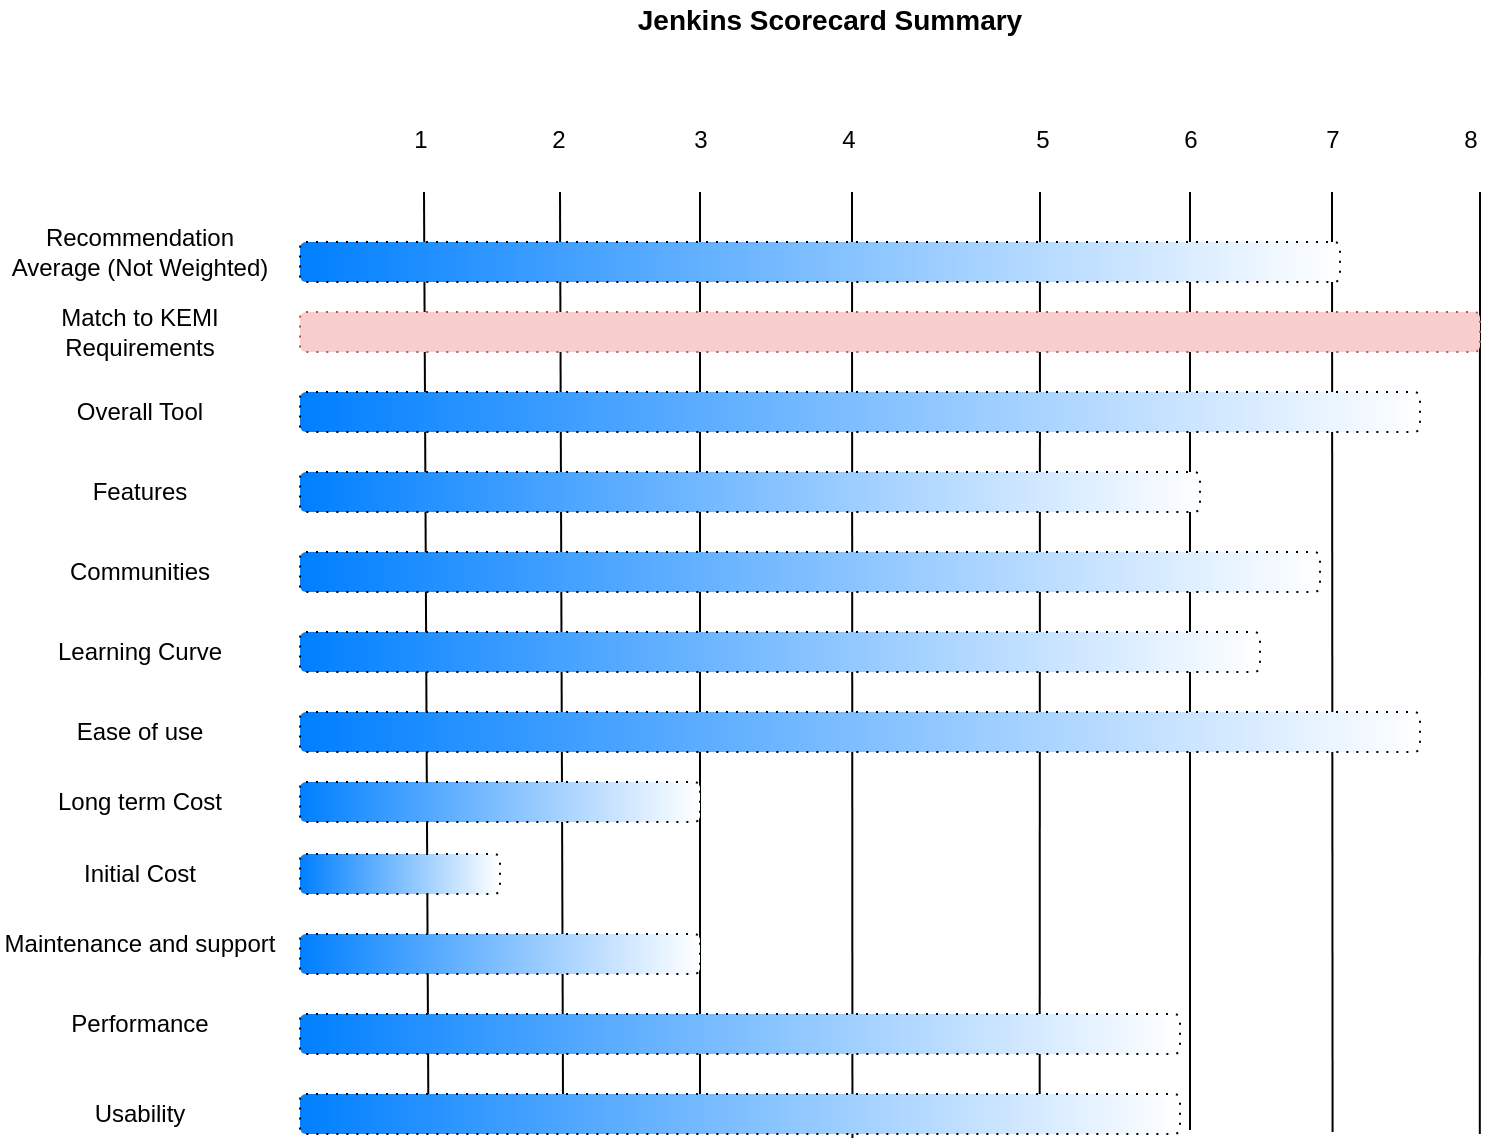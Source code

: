 <mxfile version="14.4.3" type="github">
  <diagram id="1NnK4FntVjuG7IkbfHnp" name="Page-2">
    <mxGraphModel dx="1038" dy="580" grid="1" gridSize="10" guides="1" tooltips="1" connect="1" arrows="1" fold="1" page="1" pageScale="1" pageWidth="850" pageHeight="1100" math="0" shadow="0">
      <root>
        <mxCell id="PYVz5j9ludCQgyBBFUDJ-0" />
        <mxCell id="PYVz5j9ludCQgyBBFUDJ-1" parent="PYVz5j9ludCQgyBBFUDJ-0" />
        <mxCell id="4XuRCM-vg6RH9HbUGs0M-2" value="" style="endArrow=none;html=1;" parent="PYVz5j9ludCQgyBBFUDJ-1" edge="1">
          <mxGeometry width="50" height="50" relative="1" as="geometry">
            <mxPoint x="360" y="586" as="sourcePoint" />
            <mxPoint x="360" y="116" as="targetPoint" />
          </mxGeometry>
        </mxCell>
        <mxCell id="4XuRCM-vg6RH9HbUGs0M-3" value="" style="endArrow=none;html=1;exitX=0.458;exitY=1.15;exitDx=0;exitDy=0;exitPerimeter=0;" parent="PYVz5j9ludCQgyBBFUDJ-1" edge="1">
          <mxGeometry width="50" height="50" relative="1" as="geometry">
            <mxPoint x="436.22" y="589" as="sourcePoint" />
            <mxPoint x="436" y="116" as="targetPoint" />
          </mxGeometry>
        </mxCell>
        <mxCell id="4XuRCM-vg6RH9HbUGs0M-4" value="" style="endArrow=none;html=1;exitX=0.576;exitY=1;exitDx=0;exitDy=0;exitPerimeter=0;" parent="PYVz5j9ludCQgyBBFUDJ-1" edge="1">
          <mxGeometry width="50" height="50" relative="1" as="geometry">
            <mxPoint x="529.84" y="586" as="sourcePoint" />
            <mxPoint x="530" y="116" as="targetPoint" />
          </mxGeometry>
        </mxCell>
        <mxCell id="4XuRCM-vg6RH9HbUGs0M-5" value="" style="endArrow=none;html=1;" parent="PYVz5j9ludCQgyBBFUDJ-1" edge="1">
          <mxGeometry width="50" height="50" relative="1" as="geometry">
            <mxPoint x="605" y="585" as="sourcePoint" />
            <mxPoint x="605" y="116" as="targetPoint" />
          </mxGeometry>
        </mxCell>
        <mxCell id="4XuRCM-vg6RH9HbUGs0M-6" value="" style="endArrow=none;html=1;exitX=0.831;exitY=1;exitDx=0;exitDy=0;exitPerimeter=0;" parent="PYVz5j9ludCQgyBBFUDJ-1" edge="1">
          <mxGeometry width="50" height="50" relative="1" as="geometry">
            <mxPoint x="676.29" y="586" as="sourcePoint" />
            <mxPoint x="676" y="116" as="targetPoint" />
          </mxGeometry>
        </mxCell>
        <mxCell id="4XuRCM-vg6RH9HbUGs0M-7" value="" style="endArrow=none;html=1;exitX=0.949;exitY=1.05;exitDx=0;exitDy=0;exitPerimeter=0;" parent="PYVz5j9ludCQgyBBFUDJ-1" edge="1">
          <mxGeometry width="50" height="50" relative="1" as="geometry">
            <mxPoint x="749.91" y="587" as="sourcePoint" />
            <mxPoint x="750" y="116" as="targetPoint" />
          </mxGeometry>
        </mxCell>
        <mxCell id="4XuRCM-vg6RH9HbUGs0M-1" value="" style="endArrow=none;html=1;exitX=0.299;exitY=0.96;exitDx=0;exitDy=0;exitPerimeter=0;" parent="PYVz5j9ludCQgyBBFUDJ-1" source="vqcHQN7SjWcv624r8UiY-7" edge="1">
          <mxGeometry width="50" height="50" relative="1" as="geometry">
            <mxPoint x="290" y="446" as="sourcePoint" />
            <mxPoint x="290" y="116" as="targetPoint" />
          </mxGeometry>
        </mxCell>
        <mxCell id="4XuRCM-vg6RH9HbUGs0M-0" value="" style="endArrow=none;html=1;exitX=0.146;exitY=1;exitDx=0;exitDy=0;exitPerimeter=0;" parent="PYVz5j9ludCQgyBBFUDJ-1" source="vqcHQN7SjWcv624r8UiY-7" edge="1">
          <mxGeometry width="50" height="50" relative="1" as="geometry">
            <mxPoint x="212" y="589" as="sourcePoint" />
            <mxPoint x="222" y="116" as="targetPoint" />
          </mxGeometry>
        </mxCell>
        <mxCell id="Osk7ziK2DaWPhimZGtd--1" value="" style="rounded=1;whiteSpace=wrap;html=1;labelBackgroundColor=#ffffff;gradientDirection=west;gradientColor=#007FFF;dashed=1;dashPattern=1 4;" parent="PYVz5j9ludCQgyBBFUDJ-1" vertex="1">
          <mxGeometry x="160" y="141" width="520" height="20" as="geometry" />
        </mxCell>
        <mxCell id="Osk7ziK2DaWPhimZGtd--2" value="Match to KEMI Requirements" style="text;html=1;strokeColor=none;fillColor=none;align=center;verticalAlign=middle;whiteSpace=wrap;rounded=0;labelBackgroundColor=#ffffff;" parent="PYVz5j9ludCQgyBBFUDJ-1" vertex="1">
          <mxGeometry x="10" y="171" width="140" height="30" as="geometry" />
        </mxCell>
        <mxCell id="Osk7ziK2DaWPhimZGtd--4" value="Overall Tool" style="text;html=1;strokeColor=none;fillColor=none;align=center;verticalAlign=middle;whiteSpace=wrap;rounded=0;labelBackgroundColor=#ffffff;" parent="PYVz5j9ludCQgyBBFUDJ-1" vertex="1">
          <mxGeometry x="10" y="211" width="140" height="29" as="geometry" />
        </mxCell>
        <mxCell id="Osk7ziK2DaWPhimZGtd--5" value="Communities" style="text;html=1;strokeColor=none;fillColor=none;align=center;verticalAlign=middle;whiteSpace=wrap;rounded=0;labelBackgroundColor=#ffffff;" parent="PYVz5j9ludCQgyBBFUDJ-1" vertex="1">
          <mxGeometry x="10" y="291" width="140" height="30" as="geometry" />
        </mxCell>
        <mxCell id="Osk7ziK2DaWPhimZGtd--6" value="Features" style="text;html=1;strokeColor=none;fillColor=none;align=center;verticalAlign=middle;whiteSpace=wrap;rounded=0;labelBackgroundColor=#ffffff;" parent="PYVz5j9ludCQgyBBFUDJ-1" vertex="1">
          <mxGeometry x="10" y="251" width="140" height="30" as="geometry" />
        </mxCell>
        <mxCell id="Osk7ziK2DaWPhimZGtd--7" value="Learning Curve" style="text;html=1;strokeColor=none;fillColor=none;align=center;verticalAlign=middle;whiteSpace=wrap;rounded=0;labelBackgroundColor=#ffffff;" parent="PYVz5j9ludCQgyBBFUDJ-1" vertex="1">
          <mxGeometry x="10" y="331" width="140" height="30" as="geometry" />
        </mxCell>
        <mxCell id="Osk7ziK2DaWPhimZGtd--8" value="Long term Cost" style="text;html=1;strokeColor=none;fillColor=none;align=center;verticalAlign=middle;whiteSpace=wrap;rounded=0;labelBackgroundColor=#ffffff;" parent="PYVz5j9ludCQgyBBFUDJ-1" vertex="1">
          <mxGeometry x="10" y="406" width="140" height="30" as="geometry" />
        </mxCell>
        <mxCell id="Osk7ziK2DaWPhimZGtd--9" value="Ease of use" style="text;html=1;strokeColor=none;fillColor=none;align=center;verticalAlign=middle;whiteSpace=wrap;rounded=0;labelBackgroundColor=#ffffff;" parent="PYVz5j9ludCQgyBBFUDJ-1" vertex="1">
          <mxGeometry x="10" y="371" width="140" height="30" as="geometry" />
        </mxCell>
        <mxCell id="Osk7ziK2DaWPhimZGtd--10" value="Recommendation Average (Not Weighted)" style="text;html=1;strokeColor=none;fillColor=none;align=center;verticalAlign=middle;whiteSpace=wrap;rounded=0;labelBackgroundColor=#ffffff;" parent="PYVz5j9ludCQgyBBFUDJ-1" vertex="1">
          <mxGeometry x="10" y="131" width="140" height="30" as="geometry" />
        </mxCell>
        <mxCell id="Osk7ziK2DaWPhimZGtd--15" value="" style="rounded=1;whiteSpace=wrap;html=1;labelBackgroundColor=#ffffff;gradientDirection=west;dashed=1;dashPattern=1 4;fillColor=#f8cecc;strokeColor=#b85450;" parent="PYVz5j9ludCQgyBBFUDJ-1" vertex="1">
          <mxGeometry x="160" y="176" width="590" height="20" as="geometry" />
        </mxCell>
        <mxCell id="Osk7ziK2DaWPhimZGtd--16" value="" style="rounded=1;whiteSpace=wrap;html=1;labelBackgroundColor=#ffffff;gradientDirection=west;gradientColor=#007FFF;dashed=1;dashPattern=1 4;" parent="PYVz5j9ludCQgyBBFUDJ-1" vertex="1">
          <mxGeometry x="160" y="216" width="560" height="20" as="geometry" />
        </mxCell>
        <mxCell id="Osk7ziK2DaWPhimZGtd--17" value="" style="rounded=1;whiteSpace=wrap;html=1;labelBackgroundColor=#ffffff;gradientDirection=west;gradientColor=#007FFF;dashed=1;dashPattern=1 4;" parent="PYVz5j9ludCQgyBBFUDJ-1" vertex="1">
          <mxGeometry x="160" y="256" width="450" height="20" as="geometry" />
        </mxCell>
        <mxCell id="Osk7ziK2DaWPhimZGtd--18" value="" style="rounded=1;whiteSpace=wrap;html=1;labelBackgroundColor=#ffffff;gradientDirection=west;gradientColor=#007FFF;dashed=1;dashPattern=1 4;" parent="PYVz5j9ludCQgyBBFUDJ-1" vertex="1">
          <mxGeometry x="160" y="296" width="510" height="20" as="geometry" />
        </mxCell>
        <mxCell id="Osk7ziK2DaWPhimZGtd--19" value="" style="rounded=1;whiteSpace=wrap;html=1;labelBackgroundColor=#ffffff;gradientDirection=west;gradientColor=#007FFF;dashed=1;dashPattern=1 4;" parent="PYVz5j9ludCQgyBBFUDJ-1" vertex="1">
          <mxGeometry x="160" y="336" width="480" height="20" as="geometry" />
        </mxCell>
        <mxCell id="Osk7ziK2DaWPhimZGtd--21" value="" style="rounded=1;whiteSpace=wrap;html=1;labelBackgroundColor=#ffffff;gradientDirection=west;gradientColor=#007FFF;dashed=1;dashPattern=1 4;" parent="PYVz5j9ludCQgyBBFUDJ-1" vertex="1">
          <mxGeometry x="160" y="376" width="560" height="20" as="geometry" />
        </mxCell>
        <mxCell id="Osk7ziK2DaWPhimZGtd--22" value="" style="rounded=1;whiteSpace=wrap;html=1;labelBackgroundColor=#ffffff;gradientDirection=west;gradientColor=#007FFF;dashed=1;dashPattern=1 4;" parent="PYVz5j9ludCQgyBBFUDJ-1" vertex="1">
          <mxGeometry x="160" y="411" width="200" height="20" as="geometry" />
        </mxCell>
        <mxCell id="vqcHQN7SjWcv624r8UiY-0" value="Initial Cost" style="text;html=1;strokeColor=none;fillColor=none;align=center;verticalAlign=middle;whiteSpace=wrap;rounded=0;labelBackgroundColor=#ffffff;" parent="PYVz5j9ludCQgyBBFUDJ-1" vertex="1">
          <mxGeometry x="10" y="442" width="140" height="30" as="geometry" />
        </mxCell>
        <mxCell id="vqcHQN7SjWcv624r8UiY-1" value="Maintenance and support" style="text;html=1;strokeColor=none;fillColor=none;align=center;verticalAlign=middle;whiteSpace=wrap;rounded=0;labelBackgroundColor=#ffffff;" parent="PYVz5j9ludCQgyBBFUDJ-1" vertex="1">
          <mxGeometry x="10" y="477" width="140" height="30" as="geometry" />
        </mxCell>
        <mxCell id="vqcHQN7SjWcv624r8UiY-2" value="Performance" style="text;html=1;strokeColor=none;fillColor=none;align=center;verticalAlign=middle;whiteSpace=wrap;rounded=0;labelBackgroundColor=#ffffff;" parent="PYVz5j9ludCQgyBBFUDJ-1" vertex="1">
          <mxGeometry x="10" y="517" width="140" height="30" as="geometry" />
        </mxCell>
        <mxCell id="vqcHQN7SjWcv624r8UiY-3" value="Usability" style="text;html=1;strokeColor=none;fillColor=none;align=center;verticalAlign=middle;whiteSpace=wrap;rounded=0;labelBackgroundColor=#ffffff;" parent="PYVz5j9ludCQgyBBFUDJ-1" vertex="1">
          <mxGeometry x="10" y="562" width="140" height="30" as="geometry" />
        </mxCell>
        <mxCell id="vqcHQN7SjWcv624r8UiY-4" value="" style="rounded=1;whiteSpace=wrap;html=1;labelBackgroundColor=#ffffff;gradientDirection=west;gradientColor=#007FFF;dashed=1;dashPattern=1 4;" parent="PYVz5j9ludCQgyBBFUDJ-1" vertex="1">
          <mxGeometry x="160" y="447" width="100" height="20" as="geometry" />
        </mxCell>
        <mxCell id="vqcHQN7SjWcv624r8UiY-5" value="" style="rounded=1;whiteSpace=wrap;html=1;labelBackgroundColor=#ffffff;gradientDirection=west;gradientColor=#007FFF;dashed=1;dashPattern=1 4;" parent="PYVz5j9ludCQgyBBFUDJ-1" vertex="1">
          <mxGeometry x="160" y="487" width="200" height="20" as="geometry" />
        </mxCell>
        <mxCell id="vqcHQN7SjWcv624r8UiY-6" value="" style="rounded=1;whiteSpace=wrap;html=1;labelBackgroundColor=#ffffff;gradientDirection=west;gradientColor=#007FFF;dashed=1;dashPattern=1 4;" parent="PYVz5j9ludCQgyBBFUDJ-1" vertex="1">
          <mxGeometry x="160" y="527" width="440" height="20" as="geometry" />
        </mxCell>
        <mxCell id="vqcHQN7SjWcv624r8UiY-7" value="" style="rounded=1;whiteSpace=wrap;html=1;labelBackgroundColor=#ffffff;gradientDirection=west;gradientColor=#007FFF;dashed=1;dashPattern=1 4;" parent="PYVz5j9ludCQgyBBFUDJ-1" vertex="1">
          <mxGeometry x="160" y="567" width="440" height="20" as="geometry" />
        </mxCell>
        <mxCell id="vqcHQN7SjWcv624r8UiY-8" value="&lt;b&gt;&lt;font style=&quot;font-size: 14px&quot;&gt;Jenkins Scorecard Summary&lt;/font&gt;&lt;/b&gt;" style="text;html=1;strokeColor=none;fillColor=none;align=center;verticalAlign=middle;whiteSpace=wrap;rounded=0;" parent="PYVz5j9ludCQgyBBFUDJ-1" vertex="1">
          <mxGeometry x="320" y="20" width="210" height="20" as="geometry" />
        </mxCell>
        <mxCell id="D3MsCLTrwJGYaCb36qmm-1" value="1" style="text;html=1;align=center;verticalAlign=middle;resizable=0;points=[];autosize=1;" vertex="1" parent="PYVz5j9ludCQgyBBFUDJ-1">
          <mxGeometry x="210" y="80" width="20" height="20" as="geometry" />
        </mxCell>
        <mxCell id="D3MsCLTrwJGYaCb36qmm-2" value="2&lt;span style=&quot;color: rgba(0 , 0 , 0 , 0) ; font-family: monospace ; font-size: 0px&quot;&gt;%3CmxGraphModel%3E%3Croot%3E%3CmxCell%20id%3D%220%22%2F%3E%3CmxCell%20id%3D%221%22%20parent%3D%220%22%2F%3E%3CmxCell%20id%3D%222%22%20value%3D%221%22%20style%3D%22text%3Bhtml%3D1%3Balign%3Dcenter%3BverticalAlign%3Dmiddle%3Bresizable%3D0%3Bpoints%3D%5B%5D%3Bautosize%3D1%3B%22%20vertex%3D%221%22%20parent%3D%221%22%3E%3CmxGeometry%20x%3D%22210%22%20y%3D%2280%22%20width%3D%2220%22%20height%3D%2220%22%20as%3D%22geometry%22%2F%3E%3C%2FmxCell%3E%3C%2Froot%3E%3C%2FmxGraphModel%3E&lt;/span&gt;" style="text;html=1;align=center;verticalAlign=middle;resizable=0;points=[];autosize=1;" vertex="1" parent="PYVz5j9ludCQgyBBFUDJ-1">
          <mxGeometry x="279" y="80" width="20" height="20" as="geometry" />
        </mxCell>
        <mxCell id="D3MsCLTrwJGYaCb36qmm-3" value="3" style="text;html=1;align=center;verticalAlign=middle;resizable=0;points=[];autosize=1;" vertex="1" parent="PYVz5j9ludCQgyBBFUDJ-1">
          <mxGeometry x="350" y="80" width="20" height="20" as="geometry" />
        </mxCell>
        <mxCell id="D3MsCLTrwJGYaCb36qmm-4" value="4" style="text;html=1;align=center;verticalAlign=middle;resizable=0;points=[];autosize=1;" vertex="1" parent="PYVz5j9ludCQgyBBFUDJ-1">
          <mxGeometry x="424" y="80" width="20" height="20" as="geometry" />
        </mxCell>
        <mxCell id="D3MsCLTrwJGYaCb36qmm-7" value="5" style="text;html=1;align=center;verticalAlign=middle;resizable=0;points=[];autosize=1;" vertex="1" parent="PYVz5j9ludCQgyBBFUDJ-1">
          <mxGeometry x="521" y="80" width="20" height="20" as="geometry" />
        </mxCell>
        <mxCell id="D3MsCLTrwJGYaCb36qmm-8" value="6" style="text;html=1;align=center;verticalAlign=middle;resizable=0;points=[];autosize=1;" vertex="1" parent="PYVz5j9ludCQgyBBFUDJ-1">
          <mxGeometry x="595" y="80" width="20" height="20" as="geometry" />
        </mxCell>
        <mxCell id="D3MsCLTrwJGYaCb36qmm-9" value="7" style="text;html=1;align=center;verticalAlign=middle;resizable=0;points=[];autosize=1;" vertex="1" parent="PYVz5j9ludCQgyBBFUDJ-1">
          <mxGeometry x="666" y="80" width="20" height="20" as="geometry" />
        </mxCell>
        <mxCell id="D3MsCLTrwJGYaCb36qmm-10" value="8" style="text;html=1;align=center;verticalAlign=middle;resizable=0;points=[];autosize=1;" vertex="1" parent="PYVz5j9ludCQgyBBFUDJ-1">
          <mxGeometry x="735" y="80" width="20" height="20" as="geometry" />
        </mxCell>
      </root>
    </mxGraphModel>
  </diagram>
</mxfile>
